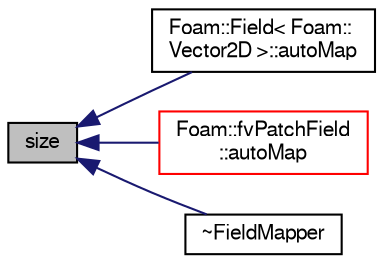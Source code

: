 digraph "size"
{
  bgcolor="transparent";
  edge [fontname="FreeSans",fontsize="10",labelfontname="FreeSans",labelfontsize="10"];
  node [fontname="FreeSans",fontsize="10",shape=record];
  rankdir="LR";
  Node8 [label="size",height=0.2,width=0.4,color="black", fillcolor="grey75", style="filled", fontcolor="black"];
  Node8 -> Node9 [dir="back",color="midnightblue",fontsize="10",style="solid",fontname="FreeSans"];
  Node9 [label="Foam::Field\< Foam::\lVector2D \>::autoMap",height=0.2,width=0.4,color="black",URL="$a26466.html#ad0217d852e72a5f1434582bed9e52a43",tooltip="Map from self. "];
  Node8 -> Node10 [dir="back",color="midnightblue",fontsize="10",style="solid",fontname="FreeSans"];
  Node10 [label="Foam::fvPatchField\l::autoMap",height=0.2,width=0.4,color="red",URL="$a22354.html#a0ab0c43ce90d756c88dd81e3d0a9eef5",tooltip="Map (and resize as needed) from self given a mapping object. "];
  Node8 -> Node32 [dir="back",color="midnightblue",fontsize="10",style="solid",fontname="FreeSans"];
  Node32 [label="~FieldMapper",height=0.2,width=0.4,color="black",URL="$a26474.html#a4b989c812c8915f39a8387bdb0ce7f79",tooltip="Destructor. "];
}
